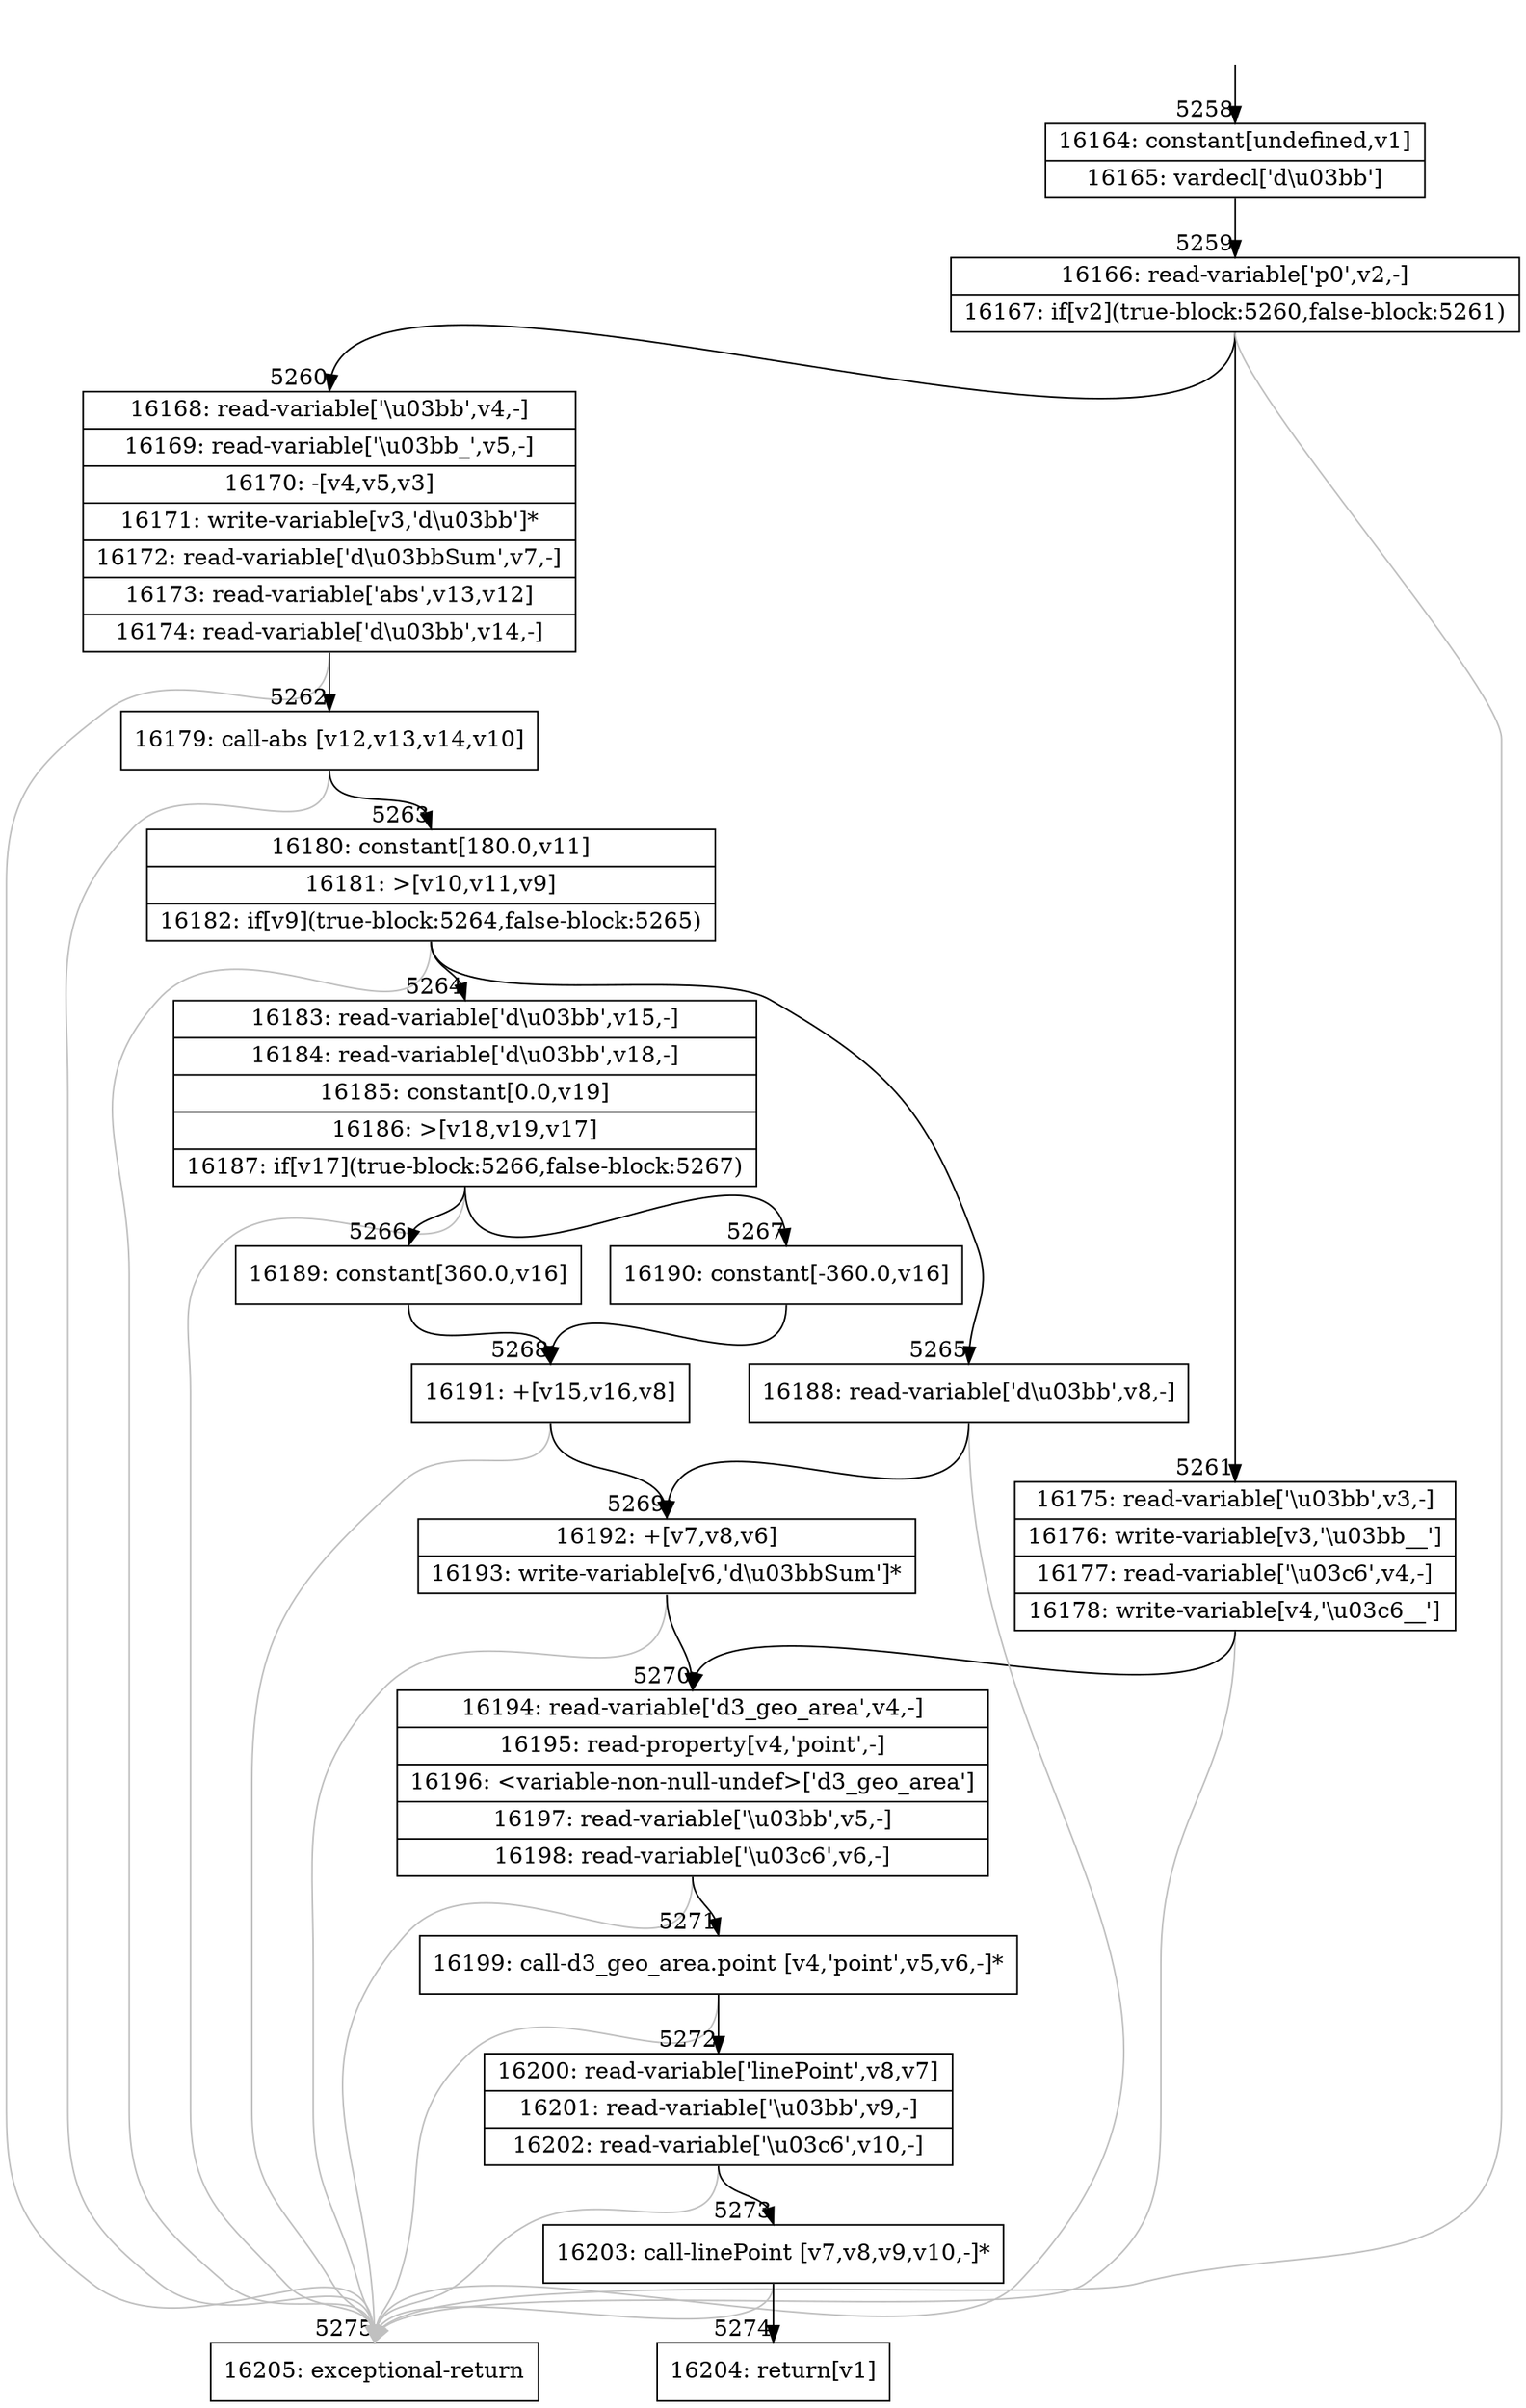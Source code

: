 digraph {
rankdir="TD"
BB_entry504[shape=none,label=""];
BB_entry504 -> BB5258 [tailport=s, headport=n, headlabel="    5258"]
BB5258 [shape=record label="{16164: constant[undefined,v1]|16165: vardecl['d\\u03bb']}" ] 
BB5258 -> BB5259 [tailport=s, headport=n, headlabel="      5259"]
BB5259 [shape=record label="{16166: read-variable['p0',v2,-]|16167: if[v2](true-block:5260,false-block:5261)}" ] 
BB5259 -> BB5260 [tailport=s, headport=n, headlabel="      5260"]
BB5259 -> BB5261 [tailport=s, headport=n, headlabel="      5261"]
BB5259 -> BB5275 [tailport=s, headport=n, color=gray, headlabel="      5275"]
BB5260 [shape=record label="{16168: read-variable['\\u03bb',v4,-]|16169: read-variable['\\u03bb_',v5,-]|16170: -[v4,v5,v3]|16171: write-variable[v3,'d\\u03bb']*|16172: read-variable['d\\u03bbSum',v7,-]|16173: read-variable['abs',v13,v12]|16174: read-variable['d\\u03bb',v14,-]}" ] 
BB5260 -> BB5262 [tailport=s, headport=n, headlabel="      5262"]
BB5260 -> BB5275 [tailport=s, headport=n, color=gray]
BB5261 [shape=record label="{16175: read-variable['\\u03bb',v3,-]|16176: write-variable[v3,'\\u03bb__']|16177: read-variable['\\u03c6',v4,-]|16178: write-variable[v4,'\\u03c6__']}" ] 
BB5261 -> BB5270 [tailport=s, headport=n, headlabel="      5270"]
BB5261 -> BB5275 [tailport=s, headport=n, color=gray]
BB5262 [shape=record label="{16179: call-abs [v12,v13,v14,v10]}" ] 
BB5262 -> BB5263 [tailport=s, headport=n, headlabel="      5263"]
BB5262 -> BB5275 [tailport=s, headport=n, color=gray]
BB5263 [shape=record label="{16180: constant[180.0,v11]|16181: \>[v10,v11,v9]|16182: if[v9](true-block:5264,false-block:5265)}" ] 
BB5263 -> BB5264 [tailport=s, headport=n, headlabel="      5264"]
BB5263 -> BB5265 [tailport=s, headport=n, headlabel="      5265"]
BB5263 -> BB5275 [tailport=s, headport=n, color=gray]
BB5264 [shape=record label="{16183: read-variable['d\\u03bb',v15,-]|16184: read-variable['d\\u03bb',v18,-]|16185: constant[0.0,v19]|16186: \>[v18,v19,v17]|16187: if[v17](true-block:5266,false-block:5267)}" ] 
BB5264 -> BB5266 [tailport=s, headport=n, headlabel="      5266"]
BB5264 -> BB5267 [tailport=s, headport=n, headlabel="      5267"]
BB5264 -> BB5275 [tailport=s, headport=n, color=gray]
BB5265 [shape=record label="{16188: read-variable['d\\u03bb',v8,-]}" ] 
BB5265 -> BB5269 [tailport=s, headport=n, headlabel="      5269"]
BB5265 -> BB5275 [tailport=s, headport=n, color=gray]
BB5266 [shape=record label="{16189: constant[360.0,v16]}" ] 
BB5266 -> BB5268 [tailport=s, headport=n, headlabel="      5268"]
BB5267 [shape=record label="{16190: constant[-360.0,v16]}" ] 
BB5267 -> BB5268 [tailport=s, headport=n]
BB5268 [shape=record label="{16191: +[v15,v16,v8]}" ] 
BB5268 -> BB5269 [tailport=s, headport=n]
BB5268 -> BB5275 [tailport=s, headport=n, color=gray]
BB5269 [shape=record label="{16192: +[v7,v8,v6]|16193: write-variable[v6,'d\\u03bbSum']*}" ] 
BB5269 -> BB5270 [tailport=s, headport=n]
BB5269 -> BB5275 [tailport=s, headport=n, color=gray]
BB5270 [shape=record label="{16194: read-variable['d3_geo_area',v4,-]|16195: read-property[v4,'point',-]|16196: \<variable-non-null-undef\>['d3_geo_area']|16197: read-variable['\\u03bb',v5,-]|16198: read-variable['\\u03c6',v6,-]}" ] 
BB5270 -> BB5271 [tailport=s, headport=n, headlabel="      5271"]
BB5270 -> BB5275 [tailport=s, headport=n, color=gray]
BB5271 [shape=record label="{16199: call-d3_geo_area.point [v4,'point',v5,v6,-]*}" ] 
BB5271 -> BB5272 [tailport=s, headport=n, headlabel="      5272"]
BB5271 -> BB5275 [tailport=s, headport=n, color=gray]
BB5272 [shape=record label="{16200: read-variable['linePoint',v8,v7]|16201: read-variable['\\u03bb',v9,-]|16202: read-variable['\\u03c6',v10,-]}" ] 
BB5272 -> BB5273 [tailport=s, headport=n, headlabel="      5273"]
BB5272 -> BB5275 [tailport=s, headport=n, color=gray]
BB5273 [shape=record label="{16203: call-linePoint [v7,v8,v9,v10,-]*}" ] 
BB5273 -> BB5274 [tailport=s, headport=n, headlabel="      5274"]
BB5273 -> BB5275 [tailport=s, headport=n, color=gray]
BB5274 [shape=record label="{16204: return[v1]}" ] 
BB5275 [shape=record label="{16205: exceptional-return}" ] 
//#$~ 3081
}
